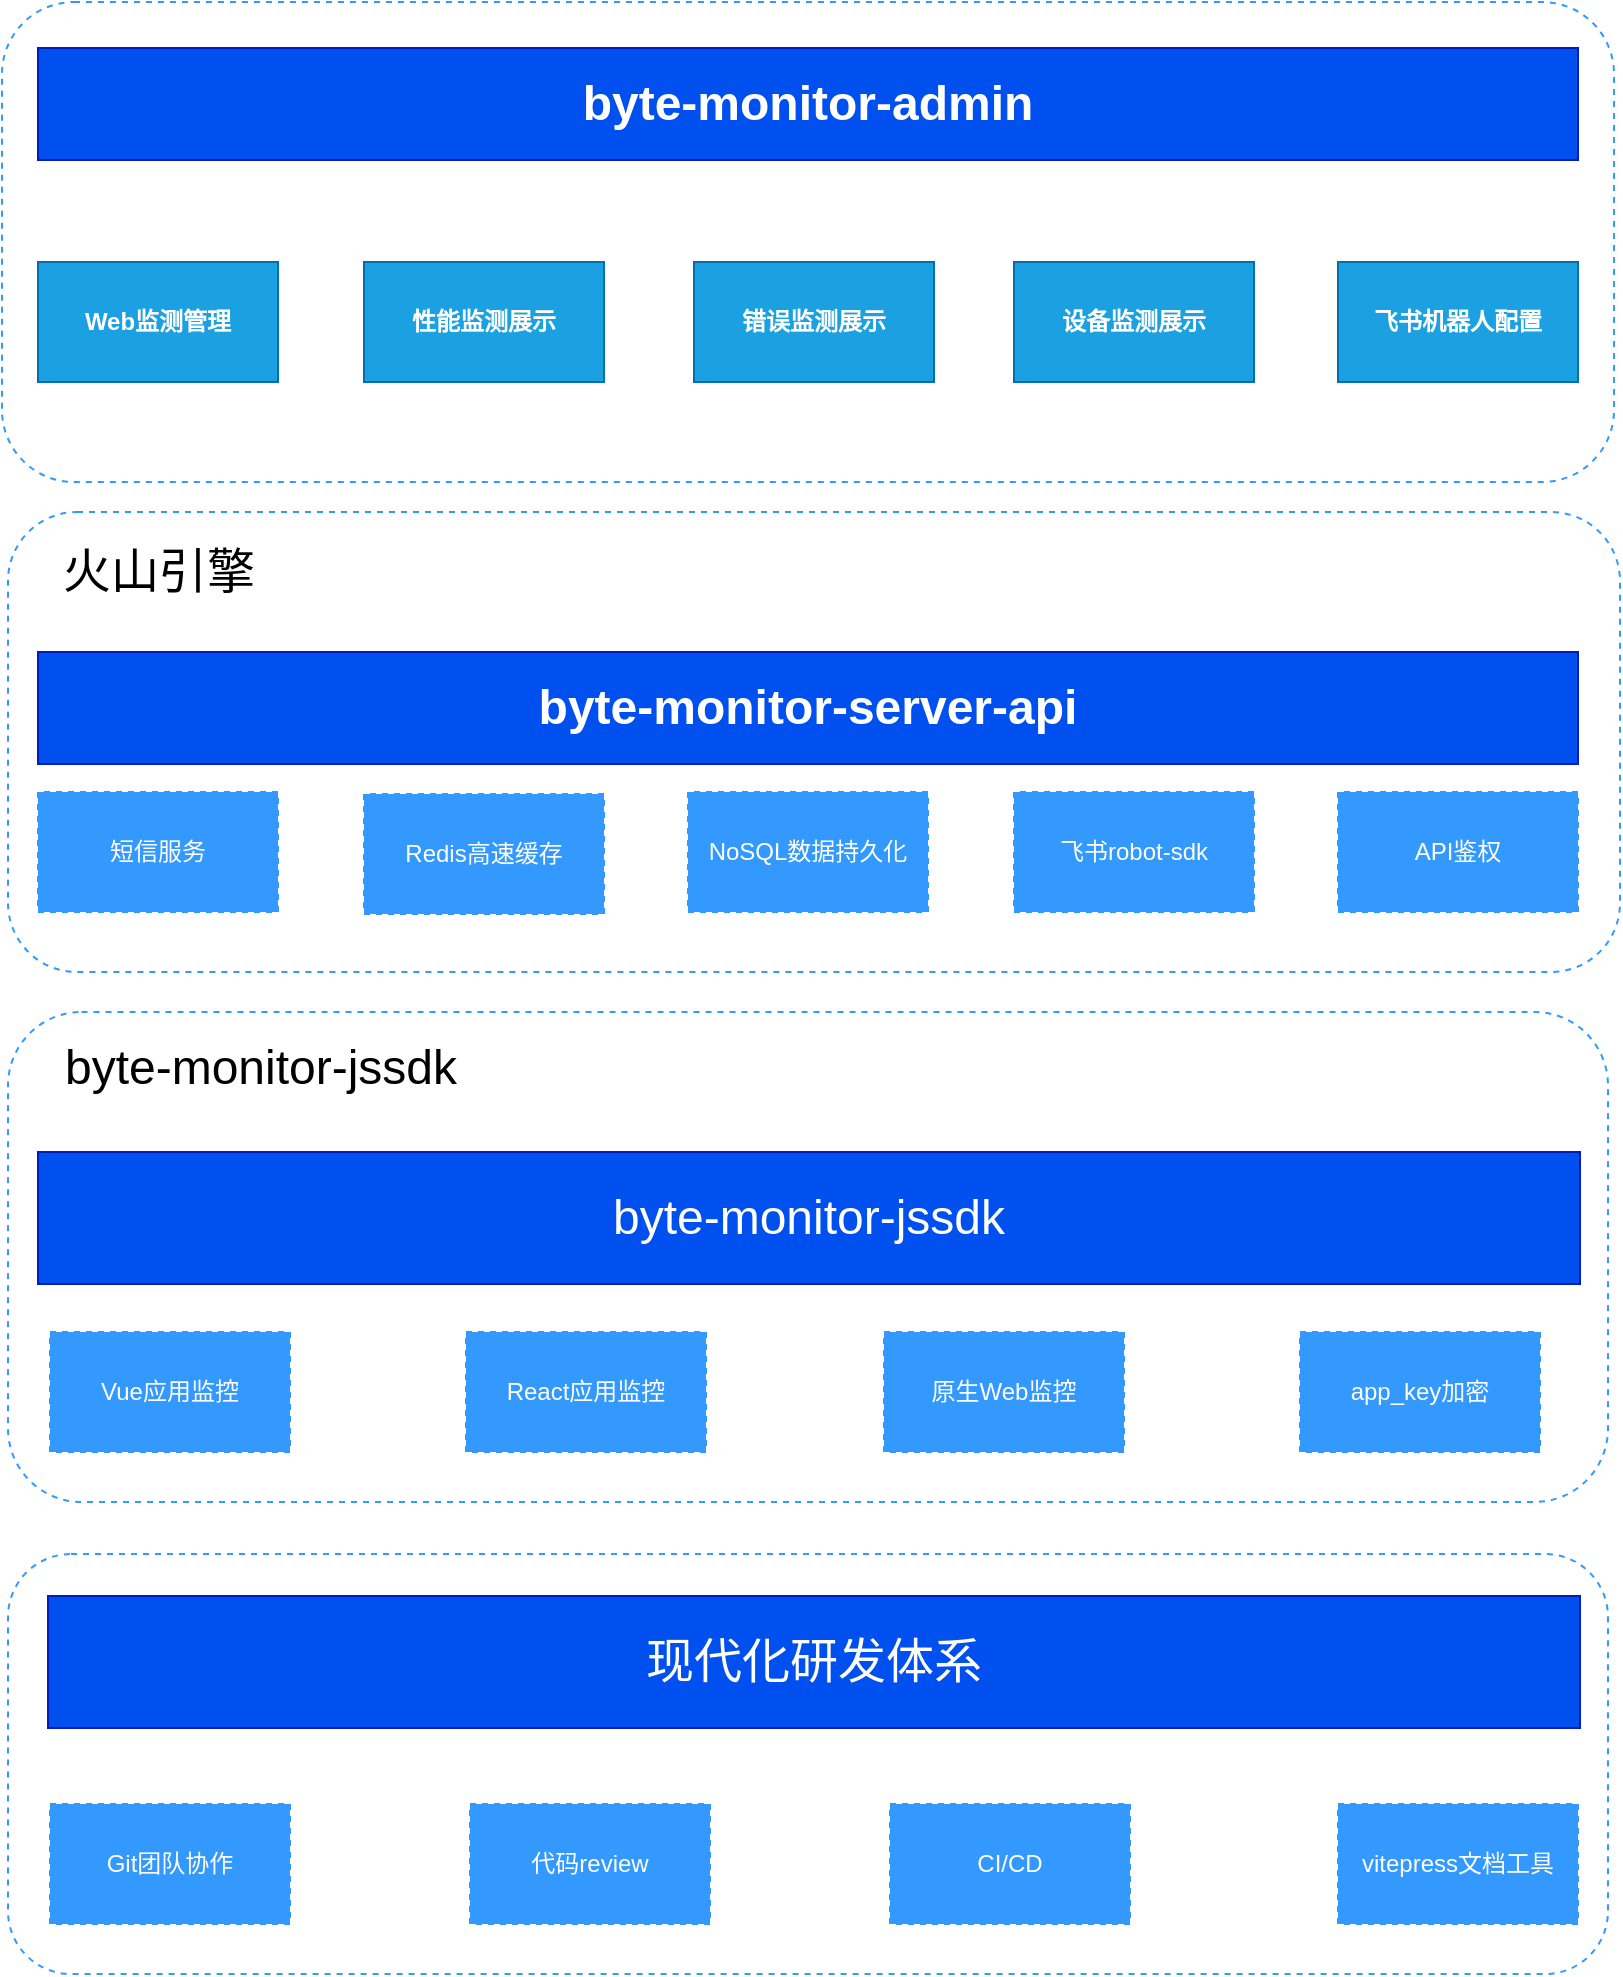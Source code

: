 <mxfile version="14.9.6" type="device"><diagram id="hNjD01JpaU-A2MAU9e2g" name="第 1 页"><mxGraphModel dx="1358" dy="963" grid="1" gridSize="10" guides="1" tooltips="1" connect="1" arrows="1" fold="1" page="1" pageScale="1" pageWidth="827" pageHeight="1169" math="0" shadow="0"><root><mxCell id="0"/><mxCell id="1" parent="0"/><mxCell id="C3WhB851E13ckmCZVZM2-1" value="&lt;b&gt;&lt;font style=&quot;font-size: 24px&quot;&gt;byte-monitor-server-api&lt;/font&gt;&lt;/b&gt;" style="rounded=0;whiteSpace=wrap;html=1;strokeColor=#001DBC;fontColor=#ffffff;fillColor=#0050ef;" parent="1" vertex="1"><mxGeometry x="27" y="385" width="770" height="56" as="geometry"/></mxCell><mxCell id="yzcdMSx-Yx7S1wHxC0np-1" value="&lt;font style=&quot;font-size: 24px&quot;&gt;byte-monitor-jssdk&lt;/font&gt;" style="rounded=0;whiteSpace=wrap;html=1;fillColor=#0050ef;strokeColor=#001DBC;fontColor=#ffffff;" parent="1" vertex="1"><mxGeometry x="27" y="635" width="771" height="66" as="geometry"/></mxCell><mxCell id="JzUKbFySuNLp0IT_76fg-5" value="&lt;b&gt;Web监测管理&lt;/b&gt;" style="rounded=0;whiteSpace=wrap;html=1;fillColor=#1ba1e2;strokeColor=#006EAF;fontColor=#ffffff;" parent="1" vertex="1"><mxGeometry x="27" y="190" width="120" height="60" as="geometry"/></mxCell><mxCell id="73GGPv5n-ul0CXP4_WhX-3" value="" style="rounded=1;whiteSpace=wrap;html=1;dashed=1;strokeColor=#3399FF;fillColor=none;pointerEvents=0;" parent="1" vertex="1"><mxGeometry x="12" y="565" width="800" height="245" as="geometry"/></mxCell><mxCell id="73GGPv5n-ul0CXP4_WhX-7" value="" style="rounded=1;whiteSpace=wrap;html=1;dashed=1;pointerEvents=0;strokeColor=#3399FF;fillColor=none;" parent="1" vertex="1"><mxGeometry x="12" y="315" width="806" height="230" as="geometry"/></mxCell><mxCell id="73GGPv5n-ul0CXP4_WhX-10" value="&lt;font style=&quot;font-size: 24px&quot;&gt;火山引擎&lt;/font&gt;" style="text;html=1;align=center;verticalAlign=middle;resizable=0;points=[];autosize=1;strokeColor=none;" parent="1" vertex="1"><mxGeometry x="32" y="335" width="110" height="20" as="geometry"/></mxCell><mxCell id="73GGPv5n-ul0CXP4_WhX-11" value="&lt;font color=&quot;#ffffff&quot;&gt;短信服务&lt;/font&gt;" style="rounded=0;whiteSpace=wrap;html=1;dashed=1;pointerEvents=1;strokeColor=#3399FF;fillColor=#3399FF;gradientDirection=north;flipH=1;" parent="1" vertex="1"><mxGeometry x="27" y="455" width="120" height="60" as="geometry"/></mxCell><mxCell id="73GGPv5n-ul0CXP4_WhX-13" value="&lt;font color=&quot;#ffffff&quot;&gt;NoSQL数据持久化&lt;/font&gt;" style="rounded=0;whiteSpace=wrap;html=1;dashed=1;pointerEvents=1;strokeColor=#3399FF;fillColor=#3399FF;gradientDirection=north;flipH=1;" parent="1" vertex="1"><mxGeometry x="352" y="455" width="120" height="60" as="geometry"/></mxCell><mxCell id="73GGPv5n-ul0CXP4_WhX-14" value="&lt;font color=&quot;#ffffff&quot;&gt;Redis高速缓存&lt;/font&gt;" style="rounded=0;whiteSpace=wrap;html=1;dashed=1;pointerEvents=1;strokeColor=#3399FF;fillColor=#3399FF;gradientDirection=north;flipH=1;" parent="1" vertex="1"><mxGeometry x="190" y="456" width="120" height="60" as="geometry"/></mxCell><mxCell id="73GGPv5n-ul0CXP4_WhX-15" value="&lt;font style=&quot;font-size: 24px&quot;&gt;byte-monitor-jssdk&lt;/font&gt;" style="text;html=1;align=center;verticalAlign=middle;resizable=0;points=[];autosize=1;strokeColor=none;" parent="1" vertex="1"><mxGeometry x="33" y="583" width="210" height="20" as="geometry"/></mxCell><mxCell id="73GGPv5n-ul0CXP4_WhX-17" value="&lt;font color=&quot;#ffffff&quot;&gt;Vue应用监控&lt;/font&gt;" style="rounded=0;whiteSpace=wrap;html=1;dashed=1;pointerEvents=1;strokeColor=#3399FF;fillColor=#3399FF;gradientDirection=north;" parent="1" vertex="1"><mxGeometry x="33" y="725" width="120" height="60" as="geometry"/></mxCell><mxCell id="73GGPv5n-ul0CXP4_WhX-18" value="&lt;font color=&quot;#ffffff&quot;&gt;React应用监控&lt;/font&gt;" style="rounded=0;whiteSpace=wrap;html=1;dashed=1;pointerEvents=1;strokeColor=#3399FF;fillColor=#3399FF;gradientDirection=north;" parent="1" vertex="1"><mxGeometry x="241" y="725" width="120" height="60" as="geometry"/></mxCell><mxCell id="73GGPv5n-ul0CXP4_WhX-19" value="&lt;font color=&quot;#ffffff&quot;&gt;原生Web监控&lt;/font&gt;" style="rounded=0;whiteSpace=wrap;html=1;dashed=1;pointerEvents=1;strokeColor=#3399FF;fillColor=#3399FF;gradientDirection=north;" parent="1" vertex="1"><mxGeometry x="450" y="725" width="120" height="60" as="geometry"/></mxCell><mxCell id="73GGPv5n-ul0CXP4_WhX-20" value="&lt;font color=&quot;#ffffff&quot;&gt;飞书robot-sdk&lt;/font&gt;" style="rounded=0;whiteSpace=wrap;html=1;dashed=1;pointerEvents=1;strokeColor=#3399FF;fillColor=#3399FF;gradientDirection=north;flipH=1;" parent="1" vertex="1"><mxGeometry x="515" y="455" width="120" height="60" as="geometry"/></mxCell><mxCell id="73GGPv5n-ul0CXP4_WhX-21" value="&lt;font color=&quot;#ffffff&quot;&gt;API鉴权&lt;/font&gt;" style="rounded=0;whiteSpace=wrap;html=1;dashed=1;pointerEvents=1;strokeColor=#3399FF;fillColor=#3399FF;gradientDirection=north;flipH=1;" parent="1" vertex="1"><mxGeometry x="677" y="455" width="120" height="60" as="geometry"/></mxCell><mxCell id="73GGPv5n-ul0CXP4_WhX-23" value="" style="rounded=1;whiteSpace=wrap;html=1;dashed=1;pointerEvents=0;strokeColor=#3399FF;fillColor=none;" parent="1" vertex="1"><mxGeometry x="9" y="60" width="806" height="240" as="geometry"/></mxCell><mxCell id="73GGPv5n-ul0CXP4_WhX-24" value="&lt;b&gt;&lt;font style=&quot;font-size: 24px&quot;&gt;byte-monitor-admin&lt;/font&gt;&lt;/b&gt;" style="rounded=0;whiteSpace=wrap;html=1;strokeColor=#001DBC;fontColor=#ffffff;fillColor=#0050ef;" parent="1" vertex="1"><mxGeometry x="27" y="83" width="770" height="56" as="geometry"/></mxCell><mxCell id="73GGPv5n-ul0CXP4_WhX-25" value="&lt;b&gt;飞书机器人配置&lt;/b&gt;" style="rounded=0;whiteSpace=wrap;html=1;fillColor=#1ba1e2;strokeColor=#006EAF;fontColor=#ffffff;" parent="1" vertex="1"><mxGeometry x="677" y="190" width="120" height="60" as="geometry"/></mxCell><mxCell id="73GGPv5n-ul0CXP4_WhX-32" value="&lt;b&gt;性能监测展示&lt;/b&gt;" style="rounded=0;whiteSpace=wrap;html=1;fillColor=#1ba1e2;strokeColor=#006EAF;fontColor=#ffffff;" parent="1" vertex="1"><mxGeometry x="190" y="190" width="120" height="60" as="geometry"/></mxCell><mxCell id="73GGPv5n-ul0CXP4_WhX-33" value="" style="rounded=1;whiteSpace=wrap;html=1;dashed=1;strokeColor=#3399FF;fillColor=none;pointerEvents=0;" parent="1" vertex="1"><mxGeometry x="12" y="836" width="800" height="210" as="geometry"/></mxCell><mxCell id="73GGPv5n-ul0CXP4_WhX-34" value="&lt;font style=&quot;font-size: 24px&quot;&gt;现代化研发体系&lt;/font&gt;" style="rounded=0;whiteSpace=wrap;html=1;fillColor=#0050ef;strokeColor=#001DBC;fontColor=#ffffff;" parent="1" vertex="1"><mxGeometry x="32" y="857" width="766" height="66" as="geometry"/></mxCell><mxCell id="73GGPv5n-ul0CXP4_WhX-37" value="&lt;font color=&quot;#ffffff&quot;&gt;Git团队协作&lt;/font&gt;" style="rounded=0;whiteSpace=wrap;html=1;dashed=1;pointerEvents=1;strokeColor=#3399FF;fillColor=#3399FF;gradientDirection=north;" parent="1" vertex="1"><mxGeometry x="33" y="961" width="120" height="60" as="geometry"/></mxCell><mxCell id="73GGPv5n-ul0CXP4_WhX-38" value="&lt;font color=&quot;#ffffff&quot;&gt;代码review&lt;/font&gt;" style="rounded=0;whiteSpace=wrap;html=1;dashed=1;pointerEvents=1;strokeColor=#3399FF;fillColor=#3399FF;gradientDirection=north;" parent="1" vertex="1"><mxGeometry x="243" y="961" width="120" height="60" as="geometry"/></mxCell><mxCell id="73GGPv5n-ul0CXP4_WhX-39" value="&lt;font color=&quot;#ffffff&quot;&gt;CI/CD&lt;/font&gt;" style="rounded=0;whiteSpace=wrap;html=1;dashed=1;pointerEvents=1;strokeColor=#3399FF;fillColor=#3399FF;gradientDirection=north;" parent="1" vertex="1"><mxGeometry x="453" y="961" width="120" height="60" as="geometry"/></mxCell><mxCell id="73GGPv5n-ul0CXP4_WhX-40" value="&lt;font color=&quot;#ffffff&quot;&gt;vitepress文档工具&lt;/font&gt;" style="rounded=0;whiteSpace=wrap;html=1;dashed=1;pointerEvents=1;strokeColor=#3399FF;fillColor=#3399FF;gradientDirection=north;" parent="1" vertex="1"><mxGeometry x="677" y="961" width="120" height="60" as="geometry"/></mxCell><mxCell id="73GGPv5n-ul0CXP4_WhX-41" value="&lt;b&gt;错误监测展示&lt;/b&gt;" style="rounded=0;whiteSpace=wrap;html=1;fillColor=#1ba1e2;strokeColor=#006EAF;fontColor=#ffffff;" parent="1" vertex="1"><mxGeometry x="355" y="190" width="120" height="60" as="geometry"/></mxCell><mxCell id="73GGPv5n-ul0CXP4_WhX-42" value="&lt;b&gt;设备监测展示&lt;/b&gt;" style="rounded=0;whiteSpace=wrap;html=1;fillColor=#1ba1e2;strokeColor=#006EAF;fontColor=#ffffff;" parent="1" vertex="1"><mxGeometry x="515" y="190" width="120" height="60" as="geometry"/></mxCell><mxCell id="73GGPv5n-ul0CXP4_WhX-43" value="&lt;font color=&quot;#ffffff&quot;&gt;app_key加密&lt;/font&gt;" style="rounded=0;whiteSpace=wrap;html=1;dashed=1;pointerEvents=1;strokeColor=#3399FF;fillColor=#3399FF;gradientDirection=north;" parent="1" vertex="1"><mxGeometry x="658" y="725" width="120" height="60" as="geometry"/></mxCell></root></mxGraphModel></diagram></mxfile>